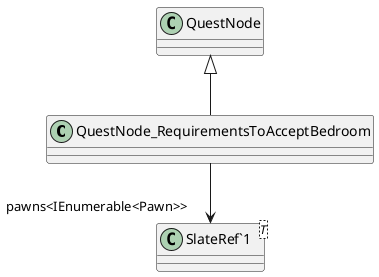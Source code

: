@startuml
class QuestNode_RequirementsToAcceptBedroom {
}
class "SlateRef`1"<T> {
}
QuestNode <|-- QuestNode_RequirementsToAcceptBedroom
QuestNode_RequirementsToAcceptBedroom --> "pawns<IEnumerable<Pawn>>" "SlateRef`1"
@enduml
